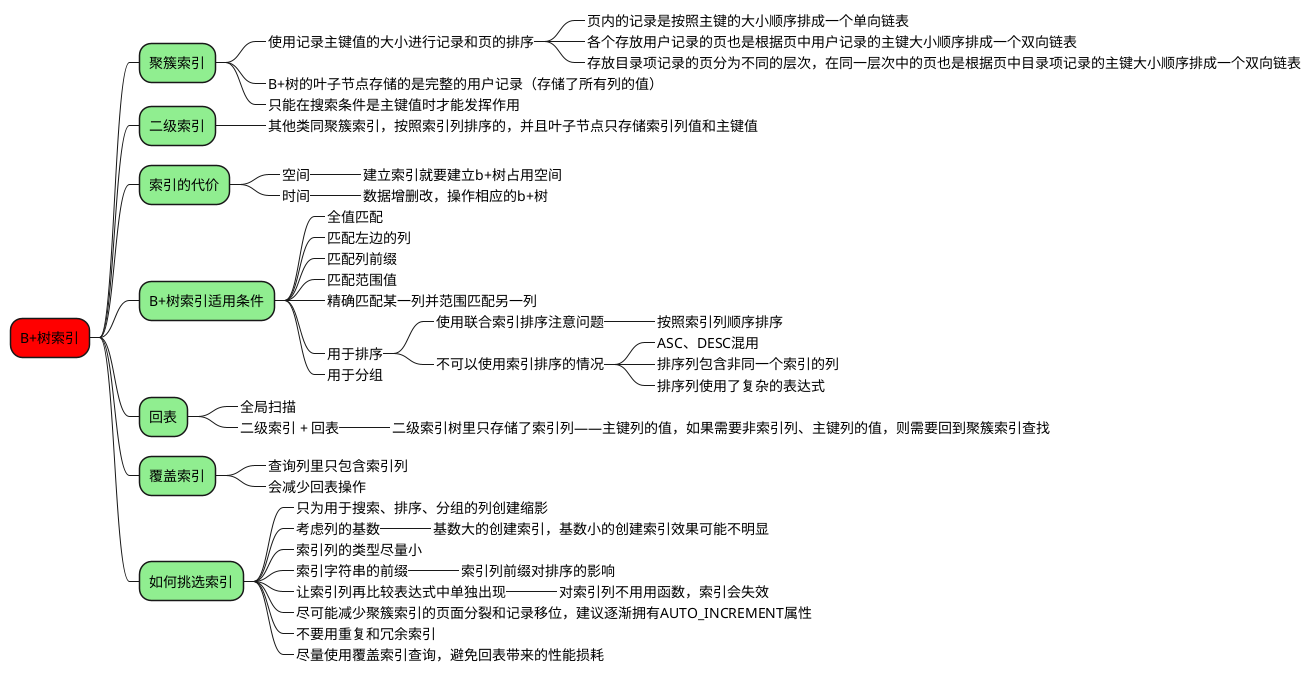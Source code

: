 @startmindmap

+[#red] B+树索引
++[#lightgreen] 聚簇索引
+++_ 使用记录主键值的大小进行记录和页的排序
++++_ 页内的记录是按照主键的大小顺序排成一个单向链表
++++_ 各个存放用户记录的页也是根据页中用户记录的主键大小顺序排成一个双向链表
++++_ 存放目录项记录的页分为不同的层次，在同一层次中的页也是根据页中目录项记录的主键大小顺序排成一个双向链表
+++_ B+树的叶子节点存储的是完整的用户记录（存储了所有列的值）
+++_ 只能在搜索条件是主键值时才能发挥作用

++[#lightgreen] 二级索引
+++_ 其他类同聚簇索引，按照索引列排序的，并且叶子节点只存储索引列值和主键值

++[#lightgreen] 索引的代价
+++_ 空间
++++_ 建立索引就要建立b+树占用空间
+++_ 时间
++++_ 数据增删改，操作相应的b+树
++[#lightgreen] B+树索引适用条件
+++_ 全值匹配
+++_ 匹配左边的列
+++_ 匹配列前缀
+++_ 匹配范围值
+++_ 精确匹配某一列并范围匹配另一列
+++_ 用于排序
++++_ 使用联合索引排序注意问题
+++++_ 按照索引列顺序排序
++++_ 不可以使用索引排序的情况
+++++_ ASC、DESC混用
+++++_ 排序列包含非同一个索引的列
+++++_ 排序列使用了复杂的表达式
+++_ 用于分组

++[#lightgreen] 回表
+++_ 全局扫描
+++_ 二级索引 + 回表
++++_ 二级索引树里只存储了索引列——主键列的值，如果需要非索引列、主键列的值，则需要回到聚簇索引查找

++[#lightgreen] 覆盖索引
+++_ 查询列里只包含索引列
+++_ 会减少回表操作

++[#lightgreen] 如何挑选索引
+++_ 只为用于搜索、排序、分组的列创建缩影
+++_ 考虑列的基数
++++_ 基数大的创建索引，基数小的创建索引效果可能不明显
+++_ 索引列的类型尽量小
+++_ 索引字符串的前缀
++++_ 索引列前缀对排序的影响
+++_ 让索引列再比较表达式中单独出现
++++_ 对索引列不用用函数，索引会失效
+++_ 尽可能减少聚簇索引的页面分裂和记录移位，建议逐渐拥有AUTO_INCREMENT属性
+++_ 不要用重复和冗余索引
+++_ 尽量使用覆盖索引查询，避免回表带来的性能损耗
@endmindmap
